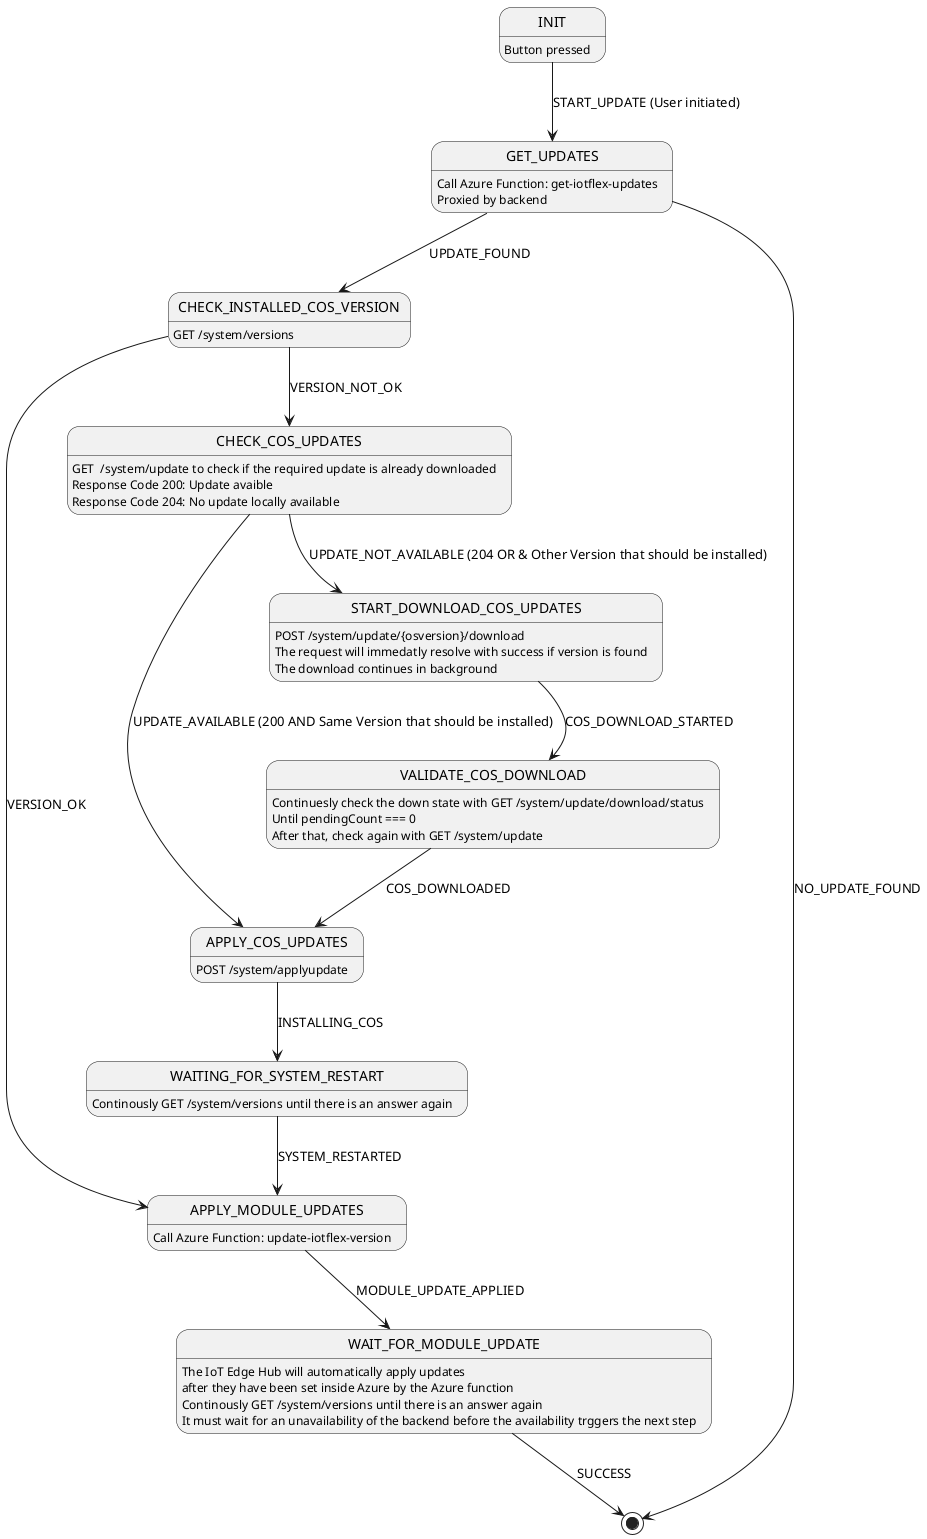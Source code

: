 @startuml COS Update


INIT --> GET_UPDATES :  START_UPDATE (User initiated)
INIT : Button pressed
GET_UPDATES --> CHECK_INSTALLED_COS_VERSION : UPDATE_FOUND
GET_UPDATES --> [*] : NO_UPDATE_FOUND
GET_UPDATES : Call Azure Function: get-iotflex-updates
GET_UPDATES : Proxied by backend
CHECK_INSTALLED_COS_VERSION --> APPLY_MODULE_UPDATES : VERSION_OK
CHECK_INSTALLED_COS_VERSION : GET /system/versions
CHECK_INSTALLED_COS_VERSION --> CHECK_COS_UPDATES : VERSION_NOT_OK
CHECK_COS_UPDATES : GET  /system/update to check if the required update is already downloaded
CHECK_COS_UPDATES : Response Code 200: Update avaible
CHECK_COS_UPDATES : Response Code 204: No update locally available
CHECK_COS_UPDATES --> APPLY_COS_UPDATES : UPDATE_AVAILABLE (200 AND Same Version that should be installed)
APPLY_COS_UPDATES : POST /system/applyupdate 
CHECK_COS_UPDATES --> START_DOWNLOAD_COS_UPDATES : UPDATE_NOT_AVAILABLE (204 OR & Other Version that should be installed)
START_DOWNLOAD_COS_UPDATES : POST /system/update/{osversion}/download
START_DOWNLOAD_COS_UPDATES : The request will immedatly resolve with success if version is found
START_DOWNLOAD_COS_UPDATES : The download continues in background
START_DOWNLOAD_COS_UPDATES --> VALIDATE_COS_DOWNLOAD : COS_DOWNLOAD_STARTED
VALIDATE_COS_DOWNLOAD : Continuesly check the down state with GET /system/update/download/status
VALIDATE_COS_DOWNLOAD : Until pendingCount === 0
VALIDATE_COS_DOWNLOAD : After that, check again with GET /system/update
VALIDATE_COS_DOWNLOAD --> APPLY_COS_UPDATES : COS_DOWNLOADED
APPLY_COS_UPDATES --> WAITING_FOR_SYSTEM_RESTART :INSTALLING_COS
WAITING_FOR_SYSTEM_RESTART --> APPLY_MODULE_UPDATES : SYSTEM_RESTARTED
WAITING_FOR_SYSTEM_RESTART : Continously GET /system/versions until there is an answer again
APPLY_MODULE_UPDATES --> WAIT_FOR_MODULE_UPDATE : MODULE_UPDATE_APPLIED
APPLY_MODULE_UPDATES : Call Azure Function: update-iotflex-version
WAIT_FOR_MODULE_UPDATE : The IoT Edge Hub will automatically apply updates
WAIT_FOR_MODULE_UPDATE : after they have been set inside Azure by the Azure function
WAIT_FOR_MODULE_UPDATE : Continously GET /system/versions until there is an answer again
WAIT_FOR_MODULE_UPDATE : It must wait for an unavailability of the backend before the availability trggers the next step
WAIT_FOR_MODULE_UPDATE --> [*] : SUCCESS

@enduml

